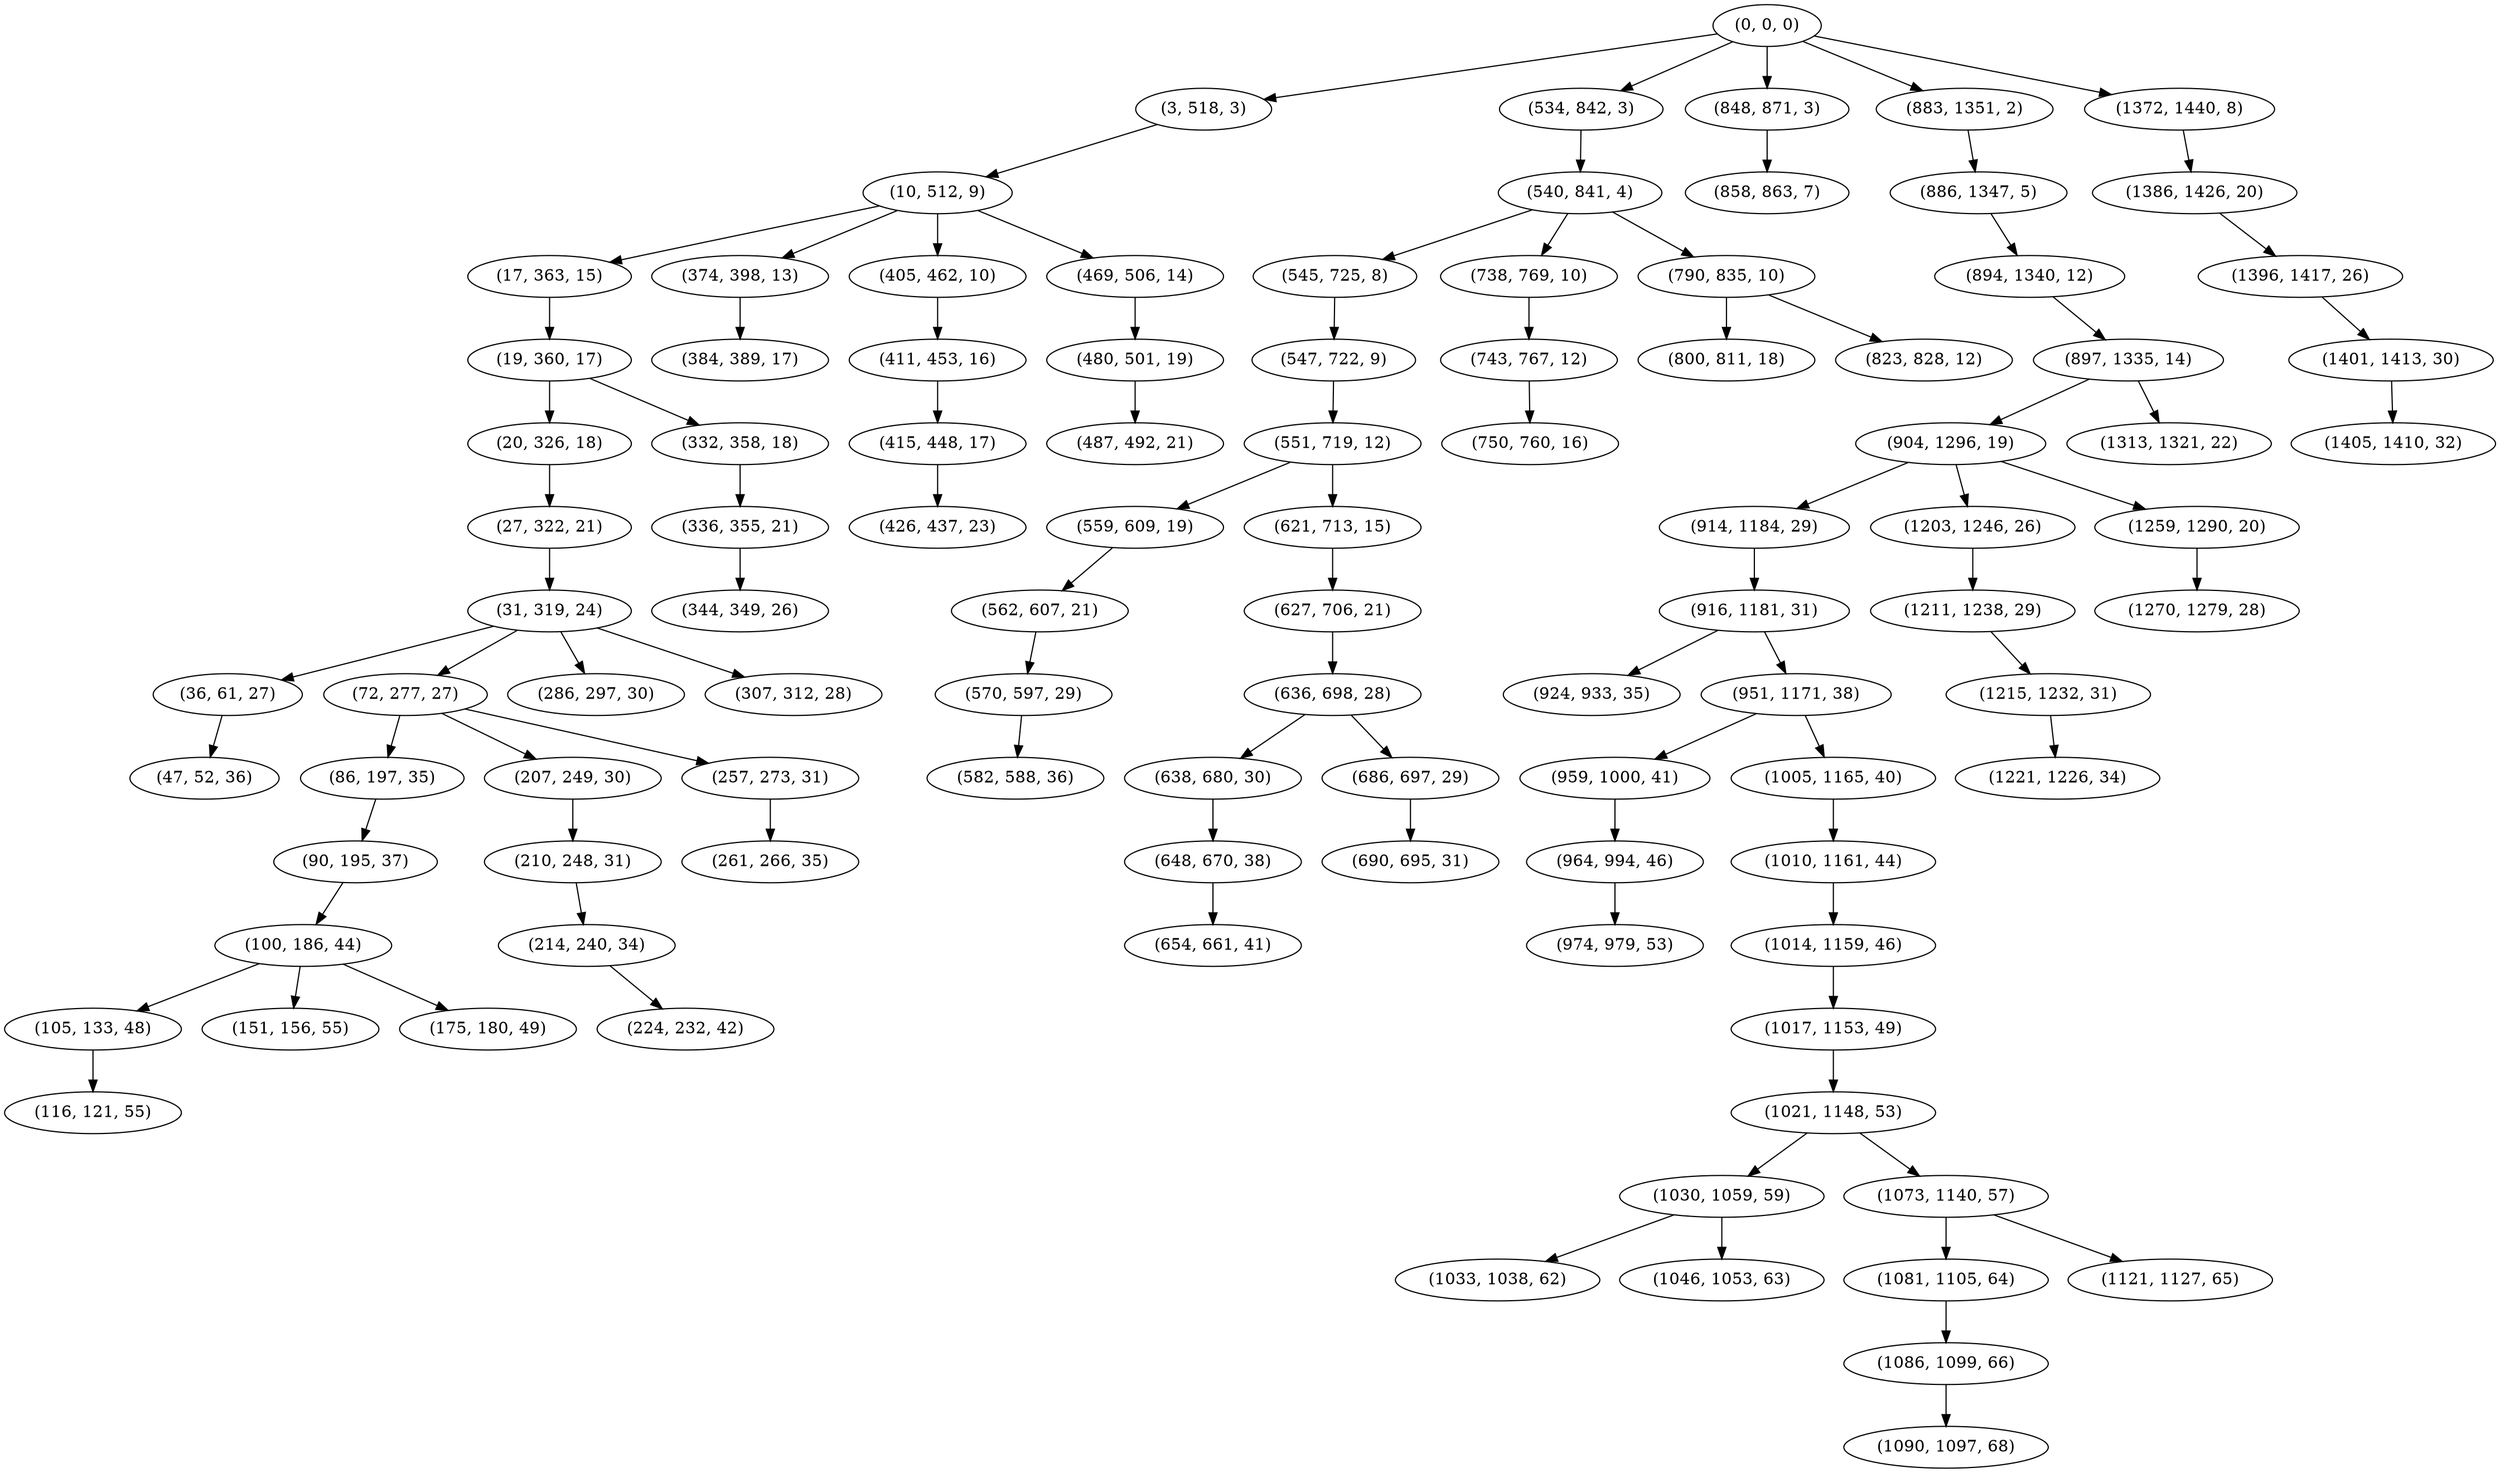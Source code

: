 digraph tree {
    "(0, 0, 0)";
    "(3, 518, 3)";
    "(10, 512, 9)";
    "(17, 363, 15)";
    "(19, 360, 17)";
    "(20, 326, 18)";
    "(27, 322, 21)";
    "(31, 319, 24)";
    "(36, 61, 27)";
    "(47, 52, 36)";
    "(72, 277, 27)";
    "(86, 197, 35)";
    "(90, 195, 37)";
    "(100, 186, 44)";
    "(105, 133, 48)";
    "(116, 121, 55)";
    "(151, 156, 55)";
    "(175, 180, 49)";
    "(207, 249, 30)";
    "(210, 248, 31)";
    "(214, 240, 34)";
    "(224, 232, 42)";
    "(257, 273, 31)";
    "(261, 266, 35)";
    "(286, 297, 30)";
    "(307, 312, 28)";
    "(332, 358, 18)";
    "(336, 355, 21)";
    "(344, 349, 26)";
    "(374, 398, 13)";
    "(384, 389, 17)";
    "(405, 462, 10)";
    "(411, 453, 16)";
    "(415, 448, 17)";
    "(426, 437, 23)";
    "(469, 506, 14)";
    "(480, 501, 19)";
    "(487, 492, 21)";
    "(534, 842, 3)";
    "(540, 841, 4)";
    "(545, 725, 8)";
    "(547, 722, 9)";
    "(551, 719, 12)";
    "(559, 609, 19)";
    "(562, 607, 21)";
    "(570, 597, 29)";
    "(582, 588, 36)";
    "(621, 713, 15)";
    "(627, 706, 21)";
    "(636, 698, 28)";
    "(638, 680, 30)";
    "(648, 670, 38)";
    "(654, 661, 41)";
    "(686, 697, 29)";
    "(690, 695, 31)";
    "(738, 769, 10)";
    "(743, 767, 12)";
    "(750, 760, 16)";
    "(790, 835, 10)";
    "(800, 811, 18)";
    "(823, 828, 12)";
    "(848, 871, 3)";
    "(858, 863, 7)";
    "(883, 1351, 2)";
    "(886, 1347, 5)";
    "(894, 1340, 12)";
    "(897, 1335, 14)";
    "(904, 1296, 19)";
    "(914, 1184, 29)";
    "(916, 1181, 31)";
    "(924, 933, 35)";
    "(951, 1171, 38)";
    "(959, 1000, 41)";
    "(964, 994, 46)";
    "(974, 979, 53)";
    "(1005, 1165, 40)";
    "(1010, 1161, 44)";
    "(1014, 1159, 46)";
    "(1017, 1153, 49)";
    "(1021, 1148, 53)";
    "(1030, 1059, 59)";
    "(1033, 1038, 62)";
    "(1046, 1053, 63)";
    "(1073, 1140, 57)";
    "(1081, 1105, 64)";
    "(1086, 1099, 66)";
    "(1090, 1097, 68)";
    "(1121, 1127, 65)";
    "(1203, 1246, 26)";
    "(1211, 1238, 29)";
    "(1215, 1232, 31)";
    "(1221, 1226, 34)";
    "(1259, 1290, 20)";
    "(1270, 1279, 28)";
    "(1313, 1321, 22)";
    "(1372, 1440, 8)";
    "(1386, 1426, 20)";
    "(1396, 1417, 26)";
    "(1401, 1413, 30)";
    "(1405, 1410, 32)";
    "(0, 0, 0)" -> "(3, 518, 3)";
    "(0, 0, 0)" -> "(534, 842, 3)";
    "(0, 0, 0)" -> "(848, 871, 3)";
    "(0, 0, 0)" -> "(883, 1351, 2)";
    "(0, 0, 0)" -> "(1372, 1440, 8)";
    "(3, 518, 3)" -> "(10, 512, 9)";
    "(10, 512, 9)" -> "(17, 363, 15)";
    "(10, 512, 9)" -> "(374, 398, 13)";
    "(10, 512, 9)" -> "(405, 462, 10)";
    "(10, 512, 9)" -> "(469, 506, 14)";
    "(17, 363, 15)" -> "(19, 360, 17)";
    "(19, 360, 17)" -> "(20, 326, 18)";
    "(19, 360, 17)" -> "(332, 358, 18)";
    "(20, 326, 18)" -> "(27, 322, 21)";
    "(27, 322, 21)" -> "(31, 319, 24)";
    "(31, 319, 24)" -> "(36, 61, 27)";
    "(31, 319, 24)" -> "(72, 277, 27)";
    "(31, 319, 24)" -> "(286, 297, 30)";
    "(31, 319, 24)" -> "(307, 312, 28)";
    "(36, 61, 27)" -> "(47, 52, 36)";
    "(72, 277, 27)" -> "(86, 197, 35)";
    "(72, 277, 27)" -> "(207, 249, 30)";
    "(72, 277, 27)" -> "(257, 273, 31)";
    "(86, 197, 35)" -> "(90, 195, 37)";
    "(90, 195, 37)" -> "(100, 186, 44)";
    "(100, 186, 44)" -> "(105, 133, 48)";
    "(100, 186, 44)" -> "(151, 156, 55)";
    "(100, 186, 44)" -> "(175, 180, 49)";
    "(105, 133, 48)" -> "(116, 121, 55)";
    "(207, 249, 30)" -> "(210, 248, 31)";
    "(210, 248, 31)" -> "(214, 240, 34)";
    "(214, 240, 34)" -> "(224, 232, 42)";
    "(257, 273, 31)" -> "(261, 266, 35)";
    "(332, 358, 18)" -> "(336, 355, 21)";
    "(336, 355, 21)" -> "(344, 349, 26)";
    "(374, 398, 13)" -> "(384, 389, 17)";
    "(405, 462, 10)" -> "(411, 453, 16)";
    "(411, 453, 16)" -> "(415, 448, 17)";
    "(415, 448, 17)" -> "(426, 437, 23)";
    "(469, 506, 14)" -> "(480, 501, 19)";
    "(480, 501, 19)" -> "(487, 492, 21)";
    "(534, 842, 3)" -> "(540, 841, 4)";
    "(540, 841, 4)" -> "(545, 725, 8)";
    "(540, 841, 4)" -> "(738, 769, 10)";
    "(540, 841, 4)" -> "(790, 835, 10)";
    "(545, 725, 8)" -> "(547, 722, 9)";
    "(547, 722, 9)" -> "(551, 719, 12)";
    "(551, 719, 12)" -> "(559, 609, 19)";
    "(551, 719, 12)" -> "(621, 713, 15)";
    "(559, 609, 19)" -> "(562, 607, 21)";
    "(562, 607, 21)" -> "(570, 597, 29)";
    "(570, 597, 29)" -> "(582, 588, 36)";
    "(621, 713, 15)" -> "(627, 706, 21)";
    "(627, 706, 21)" -> "(636, 698, 28)";
    "(636, 698, 28)" -> "(638, 680, 30)";
    "(636, 698, 28)" -> "(686, 697, 29)";
    "(638, 680, 30)" -> "(648, 670, 38)";
    "(648, 670, 38)" -> "(654, 661, 41)";
    "(686, 697, 29)" -> "(690, 695, 31)";
    "(738, 769, 10)" -> "(743, 767, 12)";
    "(743, 767, 12)" -> "(750, 760, 16)";
    "(790, 835, 10)" -> "(800, 811, 18)";
    "(790, 835, 10)" -> "(823, 828, 12)";
    "(848, 871, 3)" -> "(858, 863, 7)";
    "(883, 1351, 2)" -> "(886, 1347, 5)";
    "(886, 1347, 5)" -> "(894, 1340, 12)";
    "(894, 1340, 12)" -> "(897, 1335, 14)";
    "(897, 1335, 14)" -> "(904, 1296, 19)";
    "(897, 1335, 14)" -> "(1313, 1321, 22)";
    "(904, 1296, 19)" -> "(914, 1184, 29)";
    "(904, 1296, 19)" -> "(1203, 1246, 26)";
    "(904, 1296, 19)" -> "(1259, 1290, 20)";
    "(914, 1184, 29)" -> "(916, 1181, 31)";
    "(916, 1181, 31)" -> "(924, 933, 35)";
    "(916, 1181, 31)" -> "(951, 1171, 38)";
    "(951, 1171, 38)" -> "(959, 1000, 41)";
    "(951, 1171, 38)" -> "(1005, 1165, 40)";
    "(959, 1000, 41)" -> "(964, 994, 46)";
    "(964, 994, 46)" -> "(974, 979, 53)";
    "(1005, 1165, 40)" -> "(1010, 1161, 44)";
    "(1010, 1161, 44)" -> "(1014, 1159, 46)";
    "(1014, 1159, 46)" -> "(1017, 1153, 49)";
    "(1017, 1153, 49)" -> "(1021, 1148, 53)";
    "(1021, 1148, 53)" -> "(1030, 1059, 59)";
    "(1021, 1148, 53)" -> "(1073, 1140, 57)";
    "(1030, 1059, 59)" -> "(1033, 1038, 62)";
    "(1030, 1059, 59)" -> "(1046, 1053, 63)";
    "(1073, 1140, 57)" -> "(1081, 1105, 64)";
    "(1073, 1140, 57)" -> "(1121, 1127, 65)";
    "(1081, 1105, 64)" -> "(1086, 1099, 66)";
    "(1086, 1099, 66)" -> "(1090, 1097, 68)";
    "(1203, 1246, 26)" -> "(1211, 1238, 29)";
    "(1211, 1238, 29)" -> "(1215, 1232, 31)";
    "(1215, 1232, 31)" -> "(1221, 1226, 34)";
    "(1259, 1290, 20)" -> "(1270, 1279, 28)";
    "(1372, 1440, 8)" -> "(1386, 1426, 20)";
    "(1386, 1426, 20)" -> "(1396, 1417, 26)";
    "(1396, 1417, 26)" -> "(1401, 1413, 30)";
    "(1401, 1413, 30)" -> "(1405, 1410, 32)";
}
